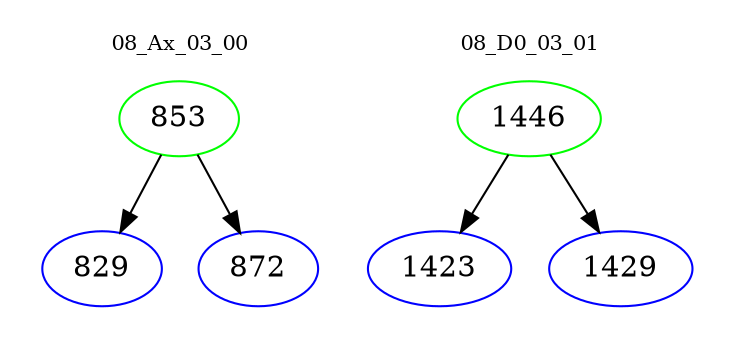 digraph{
subgraph cluster_0 {
color = white
label = "08_Ax_03_00";
fontsize=10;
T0_853 [label="853", color="green"]
T0_853 -> T0_829 [color="black"]
T0_829 [label="829", color="blue"]
T0_853 -> T0_872 [color="black"]
T0_872 [label="872", color="blue"]
}
subgraph cluster_1 {
color = white
label = "08_D0_03_01";
fontsize=10;
T1_1446 [label="1446", color="green"]
T1_1446 -> T1_1423 [color="black"]
T1_1423 [label="1423", color="blue"]
T1_1446 -> T1_1429 [color="black"]
T1_1429 [label="1429", color="blue"]
}
}
